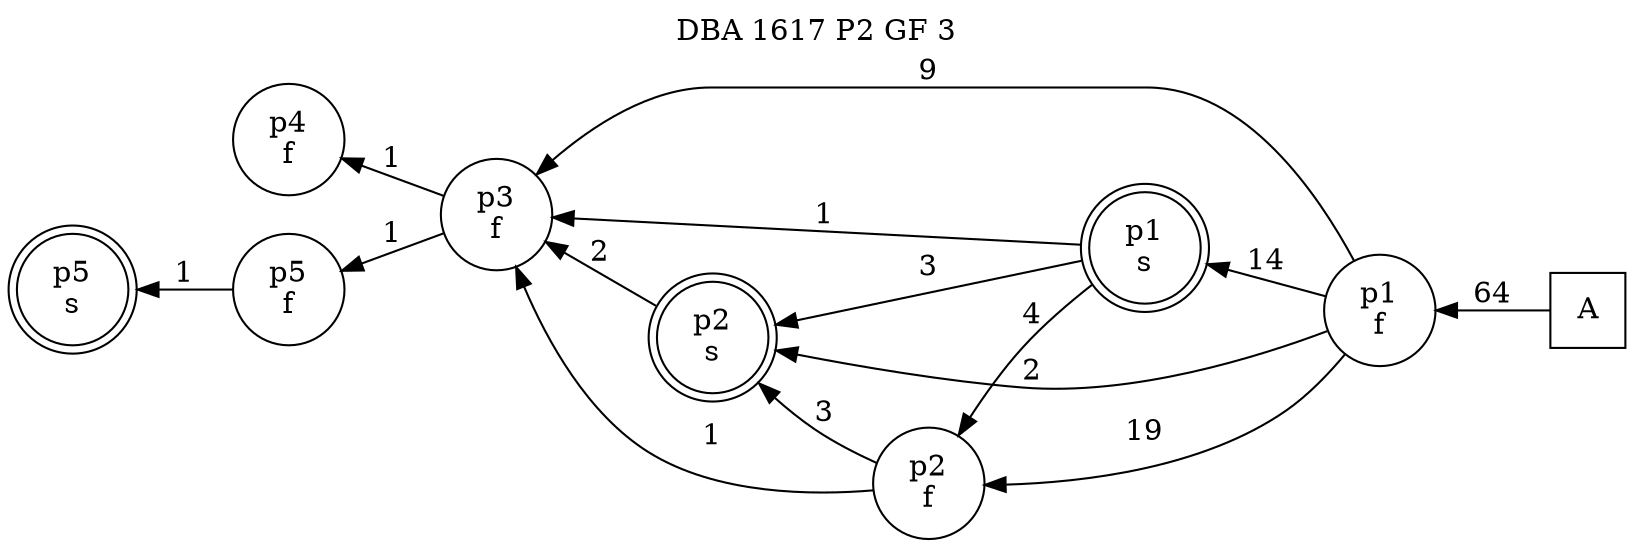 digraph DBA_1617_P2_GF_3_GOOD {
labelloc="tl"
label= " DBA 1617 P2 GF 3 "
rankdir="RL";
"A" [shape="square" label="A"]
"p1_f" [shape="circle" label="p1
f"]
"p2_f" [shape="circle" label="p2
f"]
"p1_s" [shape="doublecircle" label="p1
s"]
"p2_s" [shape="doublecircle" label="p2
s"]
"p3_f" [shape="circle" label="p3
f"]
"p4_f" [shape="circle" label="p4
f"]
"p5_f" [shape="circle" label="p5
f"]
"p5_s" [shape="doublecircle" label="p5
s"]
"A" -> "p1_f" [ label=64]
"p1_f" -> "p2_f" [ label=19]
"p1_f" -> "p1_s" [ label=14]
"p1_f" -> "p2_s" [ label=2]
"p1_f" -> "p3_f" [ label=9]
"p2_f" -> "p2_s" [ label=3]
"p2_f" -> "p3_f" [ label=1]
"p1_s" -> "p2_f" [ label=4]
"p1_s" -> "p2_s" [ label=3]
"p1_s" -> "p3_f" [ label=1]
"p2_s" -> "p3_f" [ label=2]
"p3_f" -> "p4_f" [ label=1]
"p3_f" -> "p5_f" [ label=1]
"p5_f" -> "p5_s" [ label=1]
}
